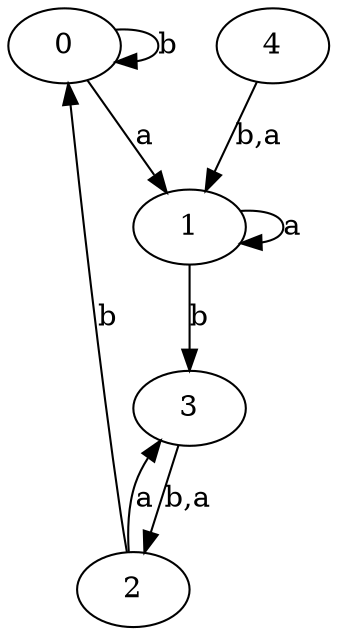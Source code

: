 digraph {
 ranksep=0.5;
 d2tdocpreamble = "\usetikzlibrary{automata}";
 d2tfigpreamble = "\tikzstyle{every state}= [ draw=blue!50,very thick,fill=blue!20]  \tikzstyle{auto}= [fill=white]";
 node [style="state"];
 edge [lblstyle="auto",topath="bend right", len=4  ]
  "0" [label="0",style = "state, accepting"];
  "1" [label="1",];
  "2" [label="2",];
  "3" [label="3",style = "state, initial"];
  "4" [label="4",];
  "0" -> "0" [label="b",topath="loop above"];
  "0" -> "1" [label="a"];
  "1" -> "1" [label="a",topath="loop above"];
  "1" -> "3" [label="b"];
  "2" -> "0" [label="b"];
  "2" -> "3" [label="a"];
  "3" -> "2" [label="b,a"];
  "4" -> "1" [label="b,a"];
}